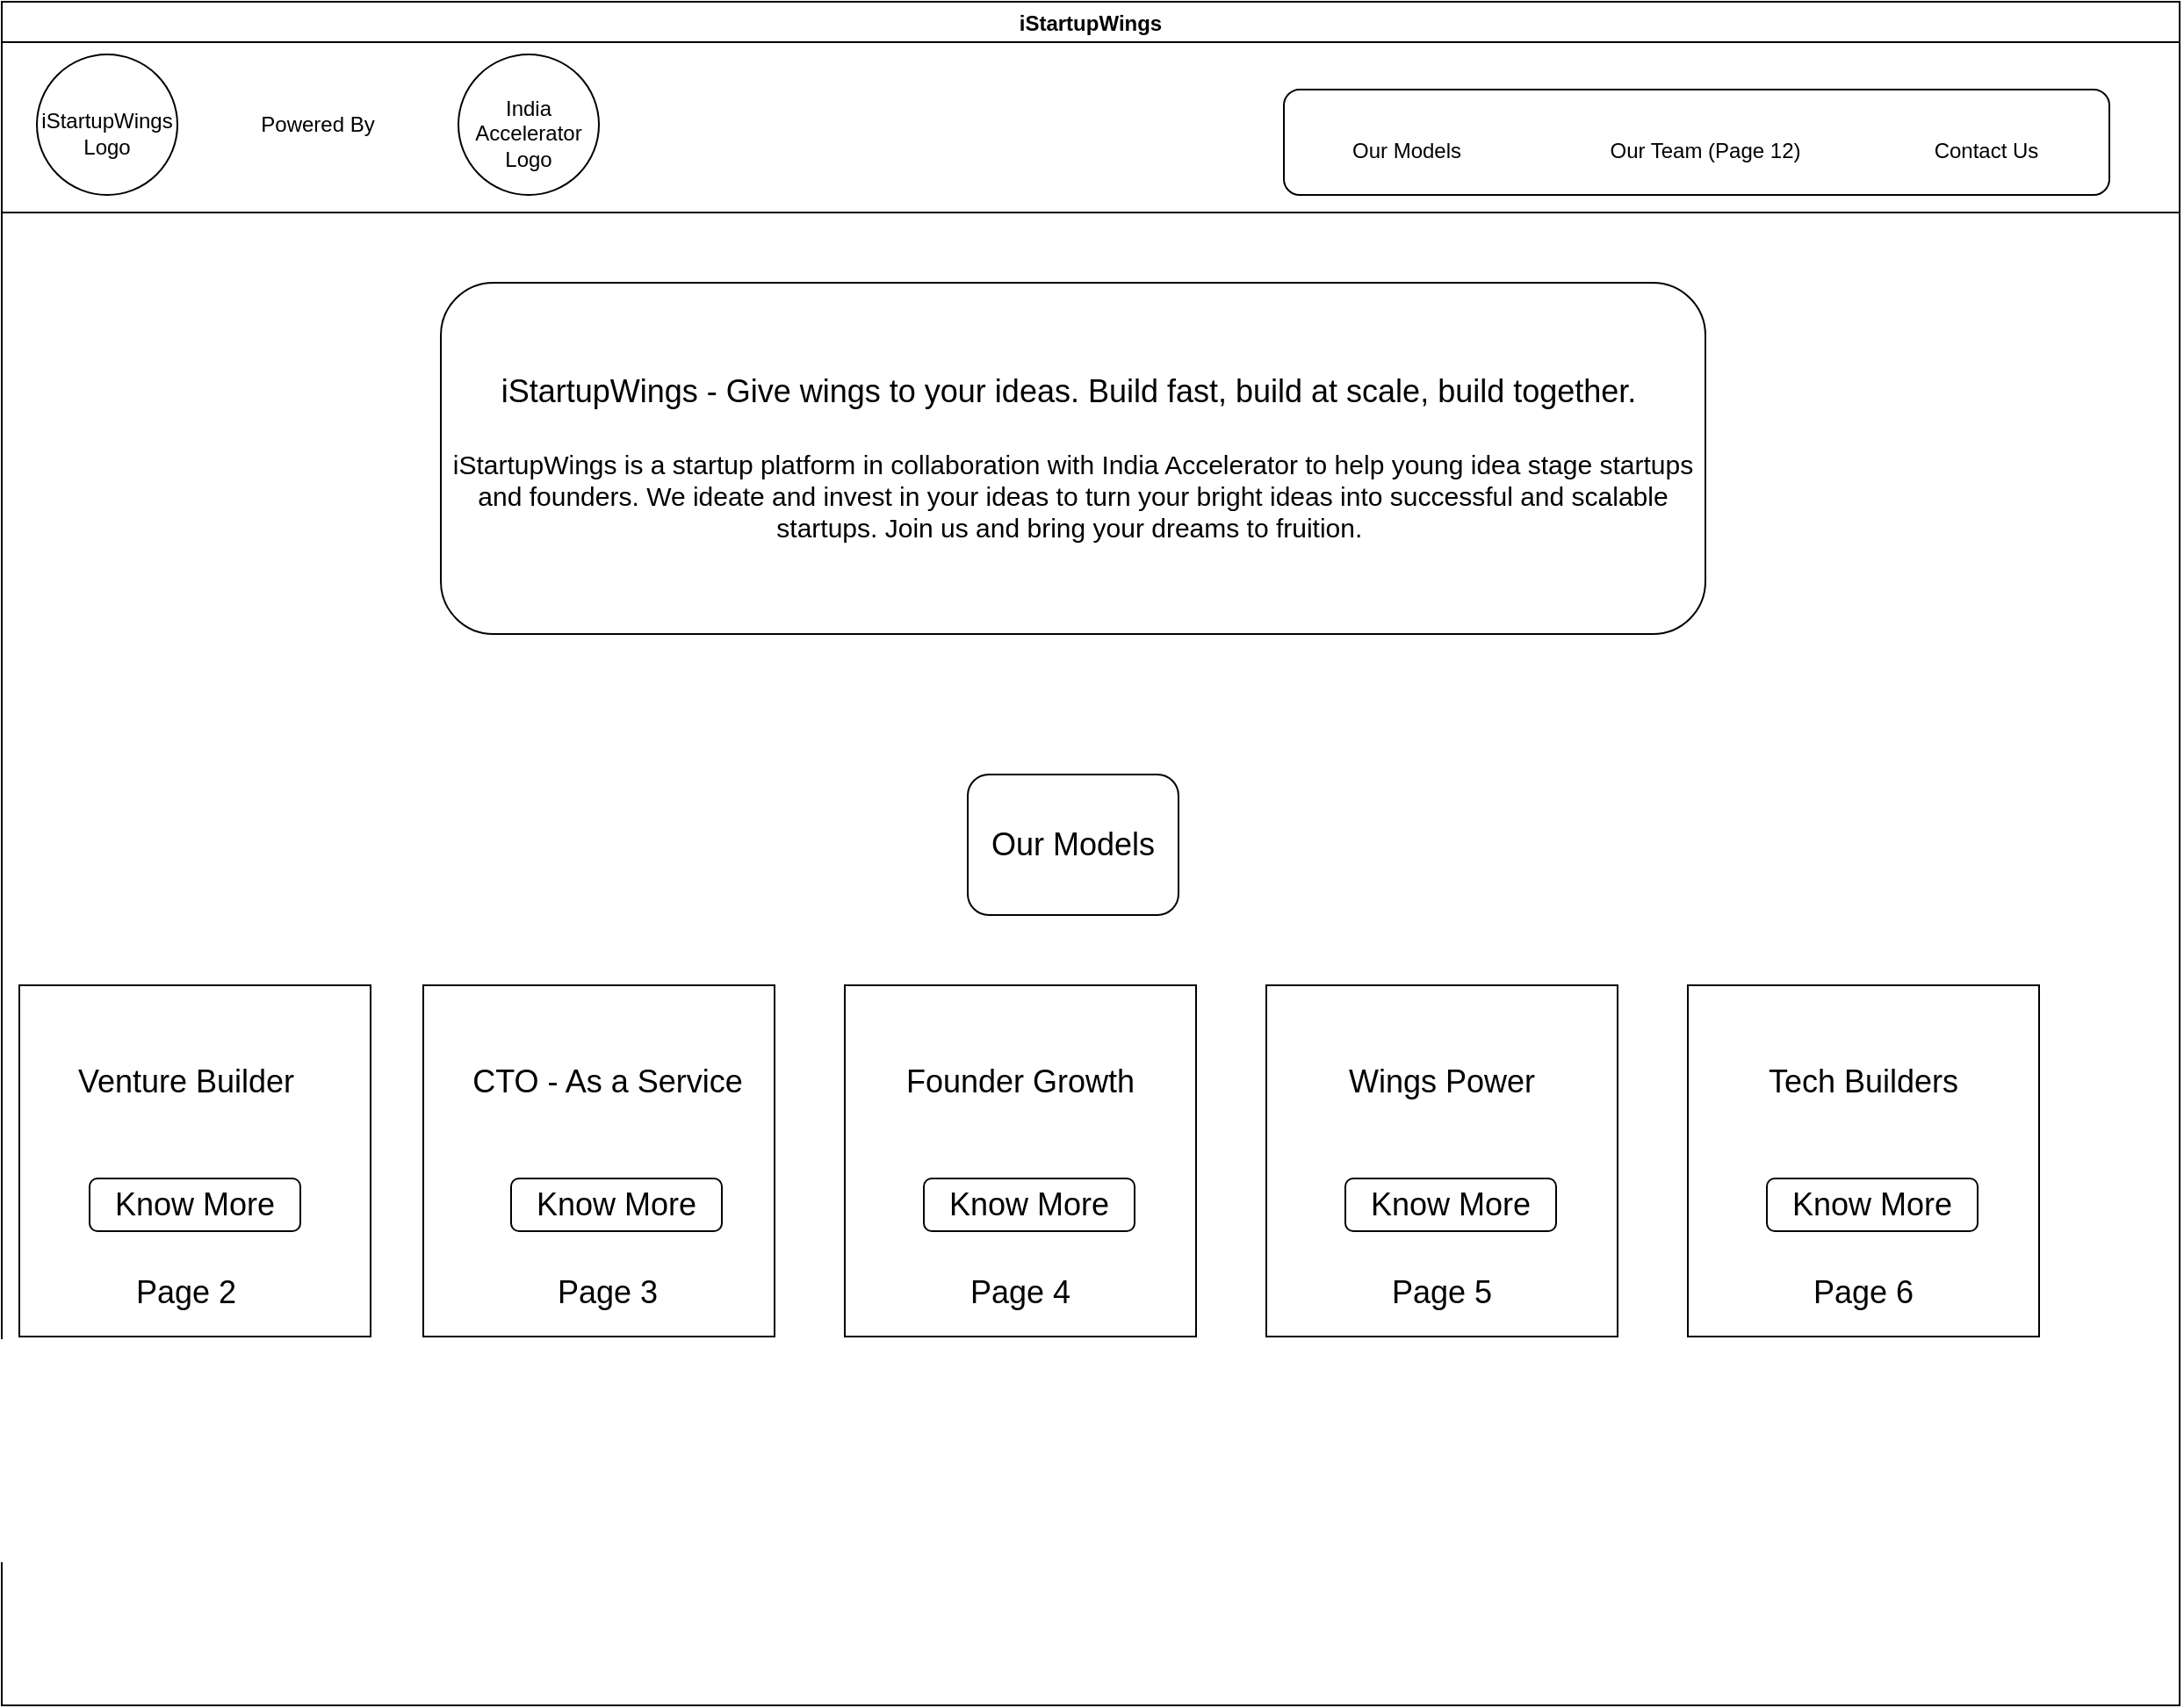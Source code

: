 <mxfile version="16.2.7" type="github" pages="12">
  <diagram id="rbAwEeXNuUjx4V6ViA0t" name="Home Page">
    <mxGraphModel dx="946" dy="646" grid="1" gridSize="10" guides="1" tooltips="1" connect="1" arrows="1" fold="1" page="1" pageScale="1" pageWidth="3300" pageHeight="4681" background="#FFFFFF" math="0" shadow="0">
      <root>
        <mxCell id="0" />
        <mxCell id="1" parent="0" />
        <mxCell id="JtJ2rN92n4heIr2tVQup-1" value="iStartupWings" style="swimlane;" vertex="1" parent="1">
          <mxGeometry x="400" y="160" width="1240" height="970" as="geometry" />
        </mxCell>
        <mxCell id="JtJ2rN92n4heIr2tVQup-4" value="" style="ellipse;whiteSpace=wrap;html=1;aspect=fixed;" vertex="1" parent="JtJ2rN92n4heIr2tVQup-1">
          <mxGeometry x="20" y="30" width="80" height="80" as="geometry" />
        </mxCell>
        <mxCell id="JtJ2rN92n4heIr2tVQup-5" value="iStartupWings Logo" style="text;html=1;strokeColor=none;fillColor=none;align=center;verticalAlign=middle;whiteSpace=wrap;rounded=0;" vertex="1" parent="JtJ2rN92n4heIr2tVQup-1">
          <mxGeometry x="30" y="60" width="60" height="30" as="geometry" />
        </mxCell>
        <mxCell id="JtJ2rN92n4heIr2tVQup-6" value="Powered By" style="text;html=1;strokeColor=none;fillColor=none;align=center;verticalAlign=middle;whiteSpace=wrap;rounded=0;" vertex="1" parent="JtJ2rN92n4heIr2tVQup-1">
          <mxGeometry x="130" y="55" width="100" height="30" as="geometry" />
        </mxCell>
        <mxCell id="JtJ2rN92n4heIr2tVQup-7" value="" style="ellipse;whiteSpace=wrap;html=1;aspect=fixed;" vertex="1" parent="JtJ2rN92n4heIr2tVQup-1">
          <mxGeometry x="260" y="30" width="80" height="80" as="geometry" />
        </mxCell>
        <mxCell id="JtJ2rN92n4heIr2tVQup-8" value="India Accelerator Logo" style="text;html=1;strokeColor=none;fillColor=none;align=center;verticalAlign=middle;whiteSpace=wrap;rounded=0;" vertex="1" parent="JtJ2rN92n4heIr2tVQup-1">
          <mxGeometry x="270" y="60" width="60" height="30" as="geometry" />
        </mxCell>
        <mxCell id="JtJ2rN92n4heIr2tVQup-9" value="" style="rounded=1;whiteSpace=wrap;html=1;" vertex="1" parent="JtJ2rN92n4heIr2tVQup-1">
          <mxGeometry x="730" y="50" width="470" height="60" as="geometry" />
        </mxCell>
        <mxCell id="JtJ2rN92n4heIr2tVQup-10" value="Our Models" style="text;html=1;strokeColor=none;fillColor=none;align=center;verticalAlign=middle;whiteSpace=wrap;rounded=0;" vertex="1" parent="JtJ2rN92n4heIr2tVQup-1">
          <mxGeometry x="750" y="70" width="100" height="30" as="geometry" />
        </mxCell>
        <mxCell id="JtJ2rN92n4heIr2tVQup-11" value="Our Team (Page 12)" style="text;html=1;strokeColor=none;fillColor=none;align=center;verticalAlign=middle;whiteSpace=wrap;rounded=0;" vertex="1" parent="JtJ2rN92n4heIr2tVQup-1">
          <mxGeometry x="910" y="70" width="120" height="30" as="geometry" />
        </mxCell>
        <mxCell id="JtJ2rN92n4heIr2tVQup-12" value="Contact Us" style="text;html=1;strokeColor=none;fillColor=none;align=center;verticalAlign=middle;whiteSpace=wrap;rounded=0;" vertex="1" parent="JtJ2rN92n4heIr2tVQup-1">
          <mxGeometry x="1080" y="70" width="100" height="30" as="geometry" />
        </mxCell>
        <mxCell id="JtJ2rN92n4heIr2tVQup-13" value="&lt;div style=&quot;font-size: 18px&quot;&gt;&lt;font style=&quot;font-size: 18px&quot;&gt;iStartupWings - Give wings to your ideas. Build fast, build at scale, build together.&amp;nbsp;&lt;/font&gt;&lt;/div&gt;&lt;div style=&quot;font-size: 18px&quot;&gt;&lt;font style=&quot;font-size: 18px&quot;&gt;&lt;br&gt;&lt;/font&gt;&lt;/div&gt;&lt;div style=&quot;font-size: 15px&quot;&gt;&lt;font style=&quot;font-size: 15px&quot;&gt;iStartupWings is a startup platform in collaboration with India Accelerator to help young idea stage startups and founders. We ideate and invest in your ideas to turn your bright ideas into successful and scalable startups. Join us and bring your dreams to fruition.&amp;nbsp;&lt;/font&gt;&lt;/div&gt;" style="rounded=1;whiteSpace=wrap;html=1;" vertex="1" parent="JtJ2rN92n4heIr2tVQup-1">
          <mxGeometry x="250" y="160" width="720" height="200" as="geometry" />
        </mxCell>
        <mxCell id="JtJ2rN92n4heIr2tVQup-14" value="Our Models" style="rounded=1;whiteSpace=wrap;html=1;fontSize=18;" vertex="1" parent="JtJ2rN92n4heIr2tVQup-1">
          <mxGeometry x="550" y="440" width="120" height="80" as="geometry" />
        </mxCell>
        <mxCell id="JtJ2rN92n4heIr2tVQup-15" value="" style="whiteSpace=wrap;html=1;aspect=fixed;fontSize=18;" vertex="1" parent="JtJ2rN92n4heIr2tVQup-1">
          <mxGeometry x="10" y="560" width="200" height="200" as="geometry" />
        </mxCell>
        <mxCell id="JtJ2rN92n4heIr2tVQup-16" value="" style="whiteSpace=wrap;html=1;aspect=fixed;fontSize=18;" vertex="1" parent="JtJ2rN92n4heIr2tVQup-1">
          <mxGeometry x="240" y="560" width="200" height="200" as="geometry" />
        </mxCell>
        <mxCell id="JtJ2rN92n4heIr2tVQup-17" value="" style="whiteSpace=wrap;html=1;aspect=fixed;fontSize=18;" vertex="1" parent="JtJ2rN92n4heIr2tVQup-1">
          <mxGeometry x="480" y="560" width="200" height="200" as="geometry" />
        </mxCell>
        <mxCell id="JtJ2rN92n4heIr2tVQup-18" value="" style="whiteSpace=wrap;html=1;aspect=fixed;fontSize=18;" vertex="1" parent="JtJ2rN92n4heIr2tVQup-1">
          <mxGeometry x="720" y="560" width="200" height="200" as="geometry" />
        </mxCell>
        <mxCell id="JtJ2rN92n4heIr2tVQup-19" value="" style="whiteSpace=wrap;html=1;aspect=fixed;fontSize=18;" vertex="1" parent="JtJ2rN92n4heIr2tVQup-1">
          <mxGeometry x="960" y="560" width="200" height="200" as="geometry" />
        </mxCell>
        <mxCell id="JtJ2rN92n4heIr2tVQup-20" value="Venture Builder" style="text;html=1;strokeColor=none;fillColor=none;align=center;verticalAlign=middle;whiteSpace=wrap;rounded=0;fontSize=18;" vertex="1" parent="JtJ2rN92n4heIr2tVQup-1">
          <mxGeometry x="20" y="600" width="170" height="30" as="geometry" />
        </mxCell>
        <mxCell id="JtJ2rN92n4heIr2tVQup-21" value="Know More" style="rounded=1;whiteSpace=wrap;html=1;fontSize=18;" vertex="1" parent="JtJ2rN92n4heIr2tVQup-1">
          <mxGeometry x="50" y="670" width="120" height="30" as="geometry" />
        </mxCell>
        <mxCell id="JtJ2rN92n4heIr2tVQup-22" value="Page 2" style="text;html=1;strokeColor=none;fillColor=none;align=center;verticalAlign=middle;whiteSpace=wrap;rounded=0;fontSize=18;" vertex="1" parent="JtJ2rN92n4heIr2tVQup-1">
          <mxGeometry x="70" y="720" width="70" height="30" as="geometry" />
        </mxCell>
        <mxCell id="JtJ2rN92n4heIr2tVQup-23" value="CTO - As a Service" style="text;html=1;strokeColor=none;fillColor=none;align=center;verticalAlign=middle;whiteSpace=wrap;rounded=0;fontSize=18;" vertex="1" parent="JtJ2rN92n4heIr2tVQup-1">
          <mxGeometry x="260" y="600" width="170" height="30" as="geometry" />
        </mxCell>
        <mxCell id="JtJ2rN92n4heIr2tVQup-24" value="Know More" style="rounded=1;whiteSpace=wrap;html=1;fontSize=18;" vertex="1" parent="JtJ2rN92n4heIr2tVQup-1">
          <mxGeometry x="290" y="670" width="120" height="30" as="geometry" />
        </mxCell>
        <mxCell id="JtJ2rN92n4heIr2tVQup-25" value="Page 3" style="text;html=1;strokeColor=none;fillColor=none;align=center;verticalAlign=middle;whiteSpace=wrap;rounded=0;fontSize=18;" vertex="1" parent="JtJ2rN92n4heIr2tVQup-1">
          <mxGeometry x="310" y="720" width="70" height="30" as="geometry" />
        </mxCell>
        <mxCell id="JtJ2rN92n4heIr2tVQup-26" value="Founder Growth" style="text;html=1;strokeColor=none;fillColor=none;align=center;verticalAlign=middle;whiteSpace=wrap;rounded=0;fontSize=18;" vertex="1" parent="JtJ2rN92n4heIr2tVQup-1">
          <mxGeometry x="495" y="600" width="170" height="30" as="geometry" />
        </mxCell>
        <mxCell id="JtJ2rN92n4heIr2tVQup-27" value="Know More" style="rounded=1;whiteSpace=wrap;html=1;fontSize=18;" vertex="1" parent="JtJ2rN92n4heIr2tVQup-1">
          <mxGeometry x="525" y="670" width="120" height="30" as="geometry" />
        </mxCell>
        <mxCell id="JtJ2rN92n4heIr2tVQup-28" value="Page 4" style="text;html=1;strokeColor=none;fillColor=none;align=center;verticalAlign=middle;whiteSpace=wrap;rounded=0;fontSize=18;" vertex="1" parent="JtJ2rN92n4heIr2tVQup-1">
          <mxGeometry x="545" y="720" width="70" height="30" as="geometry" />
        </mxCell>
        <mxCell id="JtJ2rN92n4heIr2tVQup-29" value="Wings Power" style="text;html=1;strokeColor=none;fillColor=none;align=center;verticalAlign=middle;whiteSpace=wrap;rounded=0;fontSize=18;" vertex="1" parent="JtJ2rN92n4heIr2tVQup-1">
          <mxGeometry x="735" y="600" width="170" height="30" as="geometry" />
        </mxCell>
        <mxCell id="JtJ2rN92n4heIr2tVQup-30" value="Know More" style="rounded=1;whiteSpace=wrap;html=1;fontSize=18;" vertex="1" parent="JtJ2rN92n4heIr2tVQup-1">
          <mxGeometry x="765" y="670" width="120" height="30" as="geometry" />
        </mxCell>
        <mxCell id="JtJ2rN92n4heIr2tVQup-31" value="Page 5" style="text;html=1;strokeColor=none;fillColor=none;align=center;verticalAlign=middle;whiteSpace=wrap;rounded=0;fontSize=18;" vertex="1" parent="JtJ2rN92n4heIr2tVQup-1">
          <mxGeometry x="785" y="720" width="70" height="30" as="geometry" />
        </mxCell>
        <mxCell id="JtJ2rN92n4heIr2tVQup-32" value="Tech Builders" style="text;html=1;strokeColor=none;fillColor=none;align=center;verticalAlign=middle;whiteSpace=wrap;rounded=0;fontSize=18;" vertex="1" parent="JtJ2rN92n4heIr2tVQup-1">
          <mxGeometry x="975" y="600" width="170" height="30" as="geometry" />
        </mxCell>
        <mxCell id="JtJ2rN92n4heIr2tVQup-33" value="Know More" style="rounded=1;whiteSpace=wrap;html=1;fontSize=18;" vertex="1" parent="JtJ2rN92n4heIr2tVQup-1">
          <mxGeometry x="1005" y="670" width="120" height="30" as="geometry" />
        </mxCell>
        <mxCell id="JtJ2rN92n4heIr2tVQup-34" value="Page 6" style="text;html=1;strokeColor=none;fillColor=none;align=center;verticalAlign=middle;whiteSpace=wrap;rounded=0;fontSize=18;" vertex="1" parent="JtJ2rN92n4heIr2tVQup-1">
          <mxGeometry x="1025" y="720" width="70" height="30" as="geometry" />
        </mxCell>
        <mxCell id="JtJ2rN92n4heIr2tVQup-3" value="" style="endArrow=none;html=1;rounded=0;" edge="1" parent="1">
          <mxGeometry width="50" height="50" relative="1" as="geometry">
            <mxPoint x="400" y="280" as="sourcePoint" />
            <mxPoint x="1640" y="280" as="targetPoint" />
          </mxGeometry>
        </mxCell>
      </root>
    </mxGraphModel>
  </diagram>
  <diagram id="kBw9785612ClEkIWHWKO" name="Venture Builder">
    <mxGraphModel dx="946" dy="646" grid="1" gridSize="10" guides="1" tooltips="1" connect="1" arrows="1" fold="1" page="1" pageScale="1" pageWidth="3300" pageHeight="4681" math="0" shadow="0">
      <root>
        <mxCell id="-XawZFPsfkbd31cXzt6R-0" />
        <mxCell id="-XawZFPsfkbd31cXzt6R-1" parent="-XawZFPsfkbd31cXzt6R-0" />
        <mxCell id="TUGtd-KSBLQ66YEcIt8C-0" value="iStartupWings" style="swimlane;" vertex="1" parent="-XawZFPsfkbd31cXzt6R-1">
          <mxGeometry x="400" y="160" width="1240" height="970" as="geometry" />
        </mxCell>
        <mxCell id="TUGtd-KSBLQ66YEcIt8C-1" value="" style="ellipse;whiteSpace=wrap;html=1;aspect=fixed;" vertex="1" parent="TUGtd-KSBLQ66YEcIt8C-0">
          <mxGeometry x="20" y="30" width="80" height="80" as="geometry" />
        </mxCell>
        <mxCell id="TUGtd-KSBLQ66YEcIt8C-2" value="iStartupWings Logo" style="text;html=1;strokeColor=none;fillColor=none;align=center;verticalAlign=middle;whiteSpace=wrap;rounded=0;" vertex="1" parent="TUGtd-KSBLQ66YEcIt8C-0">
          <mxGeometry x="30" y="60" width="60" height="30" as="geometry" />
        </mxCell>
        <mxCell id="TUGtd-KSBLQ66YEcIt8C-3" value="Powered By" style="text;html=1;strokeColor=none;fillColor=none;align=center;verticalAlign=middle;whiteSpace=wrap;rounded=0;" vertex="1" parent="TUGtd-KSBLQ66YEcIt8C-0">
          <mxGeometry x="130" y="55" width="100" height="30" as="geometry" />
        </mxCell>
        <mxCell id="TUGtd-KSBLQ66YEcIt8C-4" value="" style="ellipse;whiteSpace=wrap;html=1;aspect=fixed;" vertex="1" parent="TUGtd-KSBLQ66YEcIt8C-0">
          <mxGeometry x="260" y="30" width="80" height="80" as="geometry" />
        </mxCell>
        <mxCell id="TUGtd-KSBLQ66YEcIt8C-5" value="India Accelerator Logo" style="text;html=1;strokeColor=none;fillColor=none;align=center;verticalAlign=middle;whiteSpace=wrap;rounded=0;" vertex="1" parent="TUGtd-KSBLQ66YEcIt8C-0">
          <mxGeometry x="270" y="60" width="60" height="30" as="geometry" />
        </mxCell>
        <mxCell id="TUGtd-KSBLQ66YEcIt8C-6" value="" style="rounded=1;whiteSpace=wrap;html=1;" vertex="1" parent="TUGtd-KSBLQ66YEcIt8C-0">
          <mxGeometry x="730" y="50" width="470" height="60" as="geometry" />
        </mxCell>
        <mxCell id="TUGtd-KSBLQ66YEcIt8C-7" value="Home" style="text;html=1;strokeColor=none;fillColor=none;align=center;verticalAlign=middle;whiteSpace=wrap;rounded=0;" vertex="1" parent="TUGtd-KSBLQ66YEcIt8C-0">
          <mxGeometry x="750" y="70" width="100" height="30" as="geometry" />
        </mxCell>
        <mxCell id="TUGtd-KSBLQ66YEcIt8C-8" value="Our Team" style="text;html=1;strokeColor=none;fillColor=none;align=center;verticalAlign=middle;whiteSpace=wrap;rounded=0;" vertex="1" parent="TUGtd-KSBLQ66YEcIt8C-0">
          <mxGeometry x="910" y="70" width="100" height="30" as="geometry" />
        </mxCell>
        <mxCell id="TUGtd-KSBLQ66YEcIt8C-9" value="Contact Us" style="text;html=1;strokeColor=none;fillColor=none;align=center;verticalAlign=middle;whiteSpace=wrap;rounded=0;" vertex="1" parent="TUGtd-KSBLQ66YEcIt8C-0">
          <mxGeometry x="1080" y="70" width="100" height="30" as="geometry" />
        </mxCell>
        <mxCell id="TUGtd-KSBLQ66YEcIt8C-10" value="&lt;div&gt;&lt;div&gt;&lt;span style=&quot;font-size: 18px&quot;&gt;Venture Builder Model&amp;nbsp;&lt;/span&gt;&lt;/div&gt;&lt;div&gt;&lt;span style=&quot;font-size: 18px&quot;&gt;&lt;br&gt;&lt;/span&gt;&lt;/div&gt;&lt;div&gt;&lt;span style=&quot;font-size: 18px&quot;&gt;Let us be part of your startup journey in every way from Day 1. We will invest our energy and our resources to co-found your venture with you. You bring in your resources and we bring in ours and we go in equal partners to build something beautiful and valuable.&amp;nbsp;&lt;/span&gt;&lt;/div&gt;&lt;div&gt;&lt;span style=&quot;font-size: 18px&quot;&gt;&lt;br&gt;&lt;/span&gt;&lt;/div&gt;&lt;div&gt;&lt;span style=&quot;font-size: 18px&quot;&gt;Best For - Idea Stage Startups&lt;/span&gt;&lt;/div&gt;&lt;/div&gt;" style="rounded=1;whiteSpace=wrap;html=1;" vertex="1" parent="TUGtd-KSBLQ66YEcIt8C-0">
          <mxGeometry x="250" y="160" width="720" height="200" as="geometry" />
        </mxCell>
        <mxCell id="TUGtd-KSBLQ66YEcIt8C-18" value="Submit Interest" style="rounded=1;whiteSpace=wrap;html=1;fontSize=18;" vertex="1" parent="TUGtd-KSBLQ66YEcIt8C-0">
          <mxGeometry x="540" y="440" width="140" height="30" as="geometry" />
        </mxCell>
        <mxCell id="TUGtd-KSBLQ66YEcIt8C-19" value="Page 7" style="text;html=1;strokeColor=none;fillColor=none;align=center;verticalAlign=middle;whiteSpace=wrap;rounded=0;fontSize=18;" vertex="1" parent="TUGtd-KSBLQ66YEcIt8C-0">
          <mxGeometry x="585" y="490" width="70" height="30" as="geometry" />
        </mxCell>
        <mxCell id="TUGtd-KSBLQ66YEcIt8C-32" value="" style="endArrow=none;html=1;rounded=0;" edge="1" parent="-XawZFPsfkbd31cXzt6R-1">
          <mxGeometry width="50" height="50" relative="1" as="geometry">
            <mxPoint x="400" y="280" as="sourcePoint" />
            <mxPoint x="1640" y="280" as="targetPoint" />
          </mxGeometry>
        </mxCell>
      </root>
    </mxGraphModel>
  </diagram>
  <diagram id="pOjctjGr3d-DTDdJaB1w" name="CTO As A Service">
    <mxGraphModel dx="946" dy="646" grid="1" gridSize="10" guides="1" tooltips="1" connect="1" arrows="1" fold="1" page="1" pageScale="1" pageWidth="3300" pageHeight="4681" math="0" shadow="0">
      <root>
        <mxCell id="6SK58al76nWCaRZFAXIG-0" />
        <mxCell id="6SK58al76nWCaRZFAXIG-1" parent="6SK58al76nWCaRZFAXIG-0" />
        <mxCell id="JKZrnRIAe60_HpN_opUd-0" value="iStartupWings" style="swimlane;" vertex="1" parent="6SK58al76nWCaRZFAXIG-1">
          <mxGeometry x="400" y="160" width="1240" height="970" as="geometry" />
        </mxCell>
        <mxCell id="JKZrnRIAe60_HpN_opUd-1" value="" style="ellipse;whiteSpace=wrap;html=1;aspect=fixed;" vertex="1" parent="JKZrnRIAe60_HpN_opUd-0">
          <mxGeometry x="20" y="30" width="80" height="80" as="geometry" />
        </mxCell>
        <mxCell id="JKZrnRIAe60_HpN_opUd-2" value="iStartupWings Logo" style="text;html=1;strokeColor=none;fillColor=none;align=center;verticalAlign=middle;whiteSpace=wrap;rounded=0;" vertex="1" parent="JKZrnRIAe60_HpN_opUd-0">
          <mxGeometry x="30" y="60" width="60" height="30" as="geometry" />
        </mxCell>
        <mxCell id="JKZrnRIAe60_HpN_opUd-3" value="Powered By" style="text;html=1;strokeColor=none;fillColor=none;align=center;verticalAlign=middle;whiteSpace=wrap;rounded=0;" vertex="1" parent="JKZrnRIAe60_HpN_opUd-0">
          <mxGeometry x="130" y="55" width="100" height="30" as="geometry" />
        </mxCell>
        <mxCell id="JKZrnRIAe60_HpN_opUd-4" value="" style="ellipse;whiteSpace=wrap;html=1;aspect=fixed;" vertex="1" parent="JKZrnRIAe60_HpN_opUd-0">
          <mxGeometry x="260" y="30" width="80" height="80" as="geometry" />
        </mxCell>
        <mxCell id="JKZrnRIAe60_HpN_opUd-5" value="India Accelerator Logo" style="text;html=1;strokeColor=none;fillColor=none;align=center;verticalAlign=middle;whiteSpace=wrap;rounded=0;" vertex="1" parent="JKZrnRIAe60_HpN_opUd-0">
          <mxGeometry x="270" y="60" width="60" height="30" as="geometry" />
        </mxCell>
        <mxCell id="JKZrnRIAe60_HpN_opUd-6" value="" style="rounded=1;whiteSpace=wrap;html=1;" vertex="1" parent="JKZrnRIAe60_HpN_opUd-0">
          <mxGeometry x="730" y="50" width="470" height="60" as="geometry" />
        </mxCell>
        <mxCell id="JKZrnRIAe60_HpN_opUd-7" value="Home" style="text;html=1;strokeColor=none;fillColor=none;align=center;verticalAlign=middle;whiteSpace=wrap;rounded=0;" vertex="1" parent="JKZrnRIAe60_HpN_opUd-0">
          <mxGeometry x="750" y="70" width="100" height="30" as="geometry" />
        </mxCell>
        <mxCell id="JKZrnRIAe60_HpN_opUd-8" value="Our Team" style="text;html=1;strokeColor=none;fillColor=none;align=center;verticalAlign=middle;whiteSpace=wrap;rounded=0;" vertex="1" parent="JKZrnRIAe60_HpN_opUd-0">
          <mxGeometry x="910" y="70" width="100" height="30" as="geometry" />
        </mxCell>
        <mxCell id="JKZrnRIAe60_HpN_opUd-9" value="Contact Us" style="text;html=1;strokeColor=none;fillColor=none;align=center;verticalAlign=middle;whiteSpace=wrap;rounded=0;" vertex="1" parent="JKZrnRIAe60_HpN_opUd-0">
          <mxGeometry x="1080" y="70" width="100" height="30" as="geometry" />
        </mxCell>
        <mxCell id="JKZrnRIAe60_HpN_opUd-10" value="&lt;div&gt;&lt;span style=&quot;font-size: 18px&quot;&gt;&amp;nbsp;CTO As A Service Model&lt;/span&gt;&lt;/div&gt;&lt;div&gt;&lt;span style=&quot;font-size: 18px&quot;&gt;&lt;br&gt;&lt;/span&gt;&lt;/div&gt;&lt;div&gt;&lt;span style=&quot;font-size: 18px&quot;&gt;You have an idea. You are the CEO. You have done some work or could be at an idea stage.But Tech is a black hole? Struggling to decide the tech stack? Or Maybe you are still unclear on the product? Let us come in and be your CTO and take those worries away.&amp;nbsp;&lt;/span&gt;&lt;/div&gt;&lt;div&gt;&lt;span style=&quot;font-size: 18px&quot;&gt;&lt;br&gt;&lt;/span&gt;&lt;/div&gt;&lt;div&gt;&lt;span style=&quot;font-size: 18px&quot;&gt;Best For - Idea Stage Startups or even a little later&lt;/span&gt;&lt;/div&gt;" style="rounded=1;whiteSpace=wrap;html=1;" vertex="1" parent="JKZrnRIAe60_HpN_opUd-0">
          <mxGeometry x="250" y="160" width="720" height="200" as="geometry" />
        </mxCell>
        <mxCell id="JKZrnRIAe60_HpN_opUd-11" value="Submit Interest" style="rounded=1;whiteSpace=wrap;html=1;fontSize=18;" vertex="1" parent="JKZrnRIAe60_HpN_opUd-0">
          <mxGeometry x="540" y="440" width="140" height="30" as="geometry" />
        </mxCell>
        <mxCell id="JKZrnRIAe60_HpN_opUd-12" value="Page 8" style="text;html=1;strokeColor=none;fillColor=none;align=center;verticalAlign=middle;whiteSpace=wrap;rounded=0;fontSize=18;" vertex="1" parent="JKZrnRIAe60_HpN_opUd-0">
          <mxGeometry x="585" y="490" width="70" height="30" as="geometry" />
        </mxCell>
        <mxCell id="JKZrnRIAe60_HpN_opUd-13" value="" style="endArrow=none;html=1;rounded=0;" edge="1" parent="6SK58al76nWCaRZFAXIG-1">
          <mxGeometry width="50" height="50" relative="1" as="geometry">
            <mxPoint x="400" y="280" as="sourcePoint" />
            <mxPoint x="1640" y="280" as="targetPoint" />
          </mxGeometry>
        </mxCell>
      </root>
    </mxGraphModel>
  </diagram>
  <diagram id="lMDC_MjRiKJZWeScFvBz" name="Founder Growth">
    <mxGraphModel dx="946" dy="646" grid="1" gridSize="10" guides="1" tooltips="1" connect="1" arrows="1" fold="1" page="1" pageScale="1" pageWidth="3300" pageHeight="4681" math="0" shadow="0">
      <root>
        <mxCell id="NmCbIwwX7zv49qnfLt6s-0" />
        <mxCell id="NmCbIwwX7zv49qnfLt6s-1" parent="NmCbIwwX7zv49qnfLt6s-0" />
        <mxCell id="bi2NAntGXiNcKNLHcgWN-0" value="iStartupWings" style="swimlane;" vertex="1" parent="NmCbIwwX7zv49qnfLt6s-1">
          <mxGeometry x="400" y="160" width="1240" height="970" as="geometry" />
        </mxCell>
        <mxCell id="bi2NAntGXiNcKNLHcgWN-1" value="" style="ellipse;whiteSpace=wrap;html=1;aspect=fixed;" vertex="1" parent="bi2NAntGXiNcKNLHcgWN-0">
          <mxGeometry x="20" y="30" width="80" height="80" as="geometry" />
        </mxCell>
        <mxCell id="bi2NAntGXiNcKNLHcgWN-2" value="iStartupWings Logo" style="text;html=1;strokeColor=none;fillColor=none;align=center;verticalAlign=middle;whiteSpace=wrap;rounded=0;" vertex="1" parent="bi2NAntGXiNcKNLHcgWN-0">
          <mxGeometry x="30" y="60" width="60" height="30" as="geometry" />
        </mxCell>
        <mxCell id="bi2NAntGXiNcKNLHcgWN-3" value="Powered By" style="text;html=1;strokeColor=none;fillColor=none;align=center;verticalAlign=middle;whiteSpace=wrap;rounded=0;" vertex="1" parent="bi2NAntGXiNcKNLHcgWN-0">
          <mxGeometry x="130" y="55" width="100" height="30" as="geometry" />
        </mxCell>
        <mxCell id="bi2NAntGXiNcKNLHcgWN-4" value="" style="ellipse;whiteSpace=wrap;html=1;aspect=fixed;" vertex="1" parent="bi2NAntGXiNcKNLHcgWN-0">
          <mxGeometry x="260" y="30" width="80" height="80" as="geometry" />
        </mxCell>
        <mxCell id="bi2NAntGXiNcKNLHcgWN-5" value="India Accelerator Logo" style="text;html=1;strokeColor=none;fillColor=none;align=center;verticalAlign=middle;whiteSpace=wrap;rounded=0;" vertex="1" parent="bi2NAntGXiNcKNLHcgWN-0">
          <mxGeometry x="270" y="60" width="60" height="30" as="geometry" />
        </mxCell>
        <mxCell id="bi2NAntGXiNcKNLHcgWN-6" value="" style="rounded=1;whiteSpace=wrap;html=1;" vertex="1" parent="bi2NAntGXiNcKNLHcgWN-0">
          <mxGeometry x="730" y="50" width="470" height="60" as="geometry" />
        </mxCell>
        <mxCell id="bi2NAntGXiNcKNLHcgWN-7" value="Home" style="text;html=1;strokeColor=none;fillColor=none;align=center;verticalAlign=middle;whiteSpace=wrap;rounded=0;" vertex="1" parent="bi2NAntGXiNcKNLHcgWN-0">
          <mxGeometry x="750" y="70" width="100" height="30" as="geometry" />
        </mxCell>
        <mxCell id="bi2NAntGXiNcKNLHcgWN-8" value="Our Team" style="text;html=1;strokeColor=none;fillColor=none;align=center;verticalAlign=middle;whiteSpace=wrap;rounded=0;" vertex="1" parent="bi2NAntGXiNcKNLHcgWN-0">
          <mxGeometry x="910" y="70" width="100" height="30" as="geometry" />
        </mxCell>
        <mxCell id="bi2NAntGXiNcKNLHcgWN-9" value="Contact Us" style="text;html=1;strokeColor=none;fillColor=none;align=center;verticalAlign=middle;whiteSpace=wrap;rounded=0;" vertex="1" parent="bi2NAntGXiNcKNLHcgWN-0">
          <mxGeometry x="1080" y="70" width="100" height="30" as="geometry" />
        </mxCell>
        <mxCell id="bi2NAntGXiNcKNLHcgWN-10" value="&lt;div&gt;&lt;span style=&quot;font-size: 18px&quot;&gt;Founder Growth Model&lt;/span&gt;&lt;/div&gt;&lt;div&gt;&lt;span style=&quot;font-size: 18px&quot;&gt;&lt;br&gt;&lt;/span&gt;&lt;/div&gt;&lt;div&gt;&lt;span style=&quot;font-size: 18px&quot;&gt;We have our own idea bank as well. And we are looking for committed founders to join us in executing these ideas. Great opportunity to join an existing idea and build the venture from scratch @equity.&lt;/span&gt;&lt;/div&gt;&lt;div&gt;&lt;span style=&quot;font-size: 18px&quot;&gt;&lt;br&gt;&lt;/span&gt;&lt;/div&gt;&lt;div&gt;&lt;span style=&quot;font-size: 18px&quot;&gt;Best For - Young or experienced founders who want to join us in executing stellar ideas.&lt;/span&gt;&lt;/div&gt;" style="rounded=1;whiteSpace=wrap;html=1;" vertex="1" parent="bi2NAntGXiNcKNLHcgWN-0">
          <mxGeometry x="250" y="160" width="720" height="200" as="geometry" />
        </mxCell>
        <mxCell id="bi2NAntGXiNcKNLHcgWN-11" value="Submit Interest" style="rounded=1;whiteSpace=wrap;html=1;fontSize=18;" vertex="1" parent="bi2NAntGXiNcKNLHcgWN-0">
          <mxGeometry x="540" y="440" width="140" height="30" as="geometry" />
        </mxCell>
        <mxCell id="bi2NAntGXiNcKNLHcgWN-12" value="Page 9" style="text;html=1;strokeColor=none;fillColor=none;align=center;verticalAlign=middle;whiteSpace=wrap;rounded=0;fontSize=18;" vertex="1" parent="bi2NAntGXiNcKNLHcgWN-0">
          <mxGeometry x="585" y="490" width="70" height="30" as="geometry" />
        </mxCell>
        <mxCell id="bi2NAntGXiNcKNLHcgWN-13" value="" style="endArrow=none;html=1;rounded=0;" edge="1" parent="NmCbIwwX7zv49qnfLt6s-1">
          <mxGeometry width="50" height="50" relative="1" as="geometry">
            <mxPoint x="400" y="280" as="sourcePoint" />
            <mxPoint x="1640" y="280" as="targetPoint" />
          </mxGeometry>
        </mxCell>
      </root>
    </mxGraphModel>
  </diagram>
  <diagram id="z8GoXHc17XIyJkdJkP8u" name="Wings Power">
    <mxGraphModel dx="946" dy="646" grid="1" gridSize="10" guides="1" tooltips="1" connect="1" arrows="1" fold="1" page="1" pageScale="1" pageWidth="3300" pageHeight="4681" math="0" shadow="0">
      <root>
        <mxCell id="EuSNb4evP0saNQpwbmeL-0" />
        <mxCell id="EuSNb4evP0saNQpwbmeL-1" parent="EuSNb4evP0saNQpwbmeL-0" />
        <mxCell id="c8hUk6EW3_F2KPBmQO67-0" value="iStartupWings" style="swimlane;" vertex="1" parent="EuSNb4evP0saNQpwbmeL-1">
          <mxGeometry x="400" y="160" width="1240" height="970" as="geometry" />
        </mxCell>
        <mxCell id="c8hUk6EW3_F2KPBmQO67-1" value="" style="ellipse;whiteSpace=wrap;html=1;aspect=fixed;" vertex="1" parent="c8hUk6EW3_F2KPBmQO67-0">
          <mxGeometry x="20" y="30" width="80" height="80" as="geometry" />
        </mxCell>
        <mxCell id="c8hUk6EW3_F2KPBmQO67-2" value="iStartupWings Logo" style="text;html=1;strokeColor=none;fillColor=none;align=center;verticalAlign=middle;whiteSpace=wrap;rounded=0;" vertex="1" parent="c8hUk6EW3_F2KPBmQO67-0">
          <mxGeometry x="30" y="60" width="60" height="30" as="geometry" />
        </mxCell>
        <mxCell id="c8hUk6EW3_F2KPBmQO67-3" value="Powered By" style="text;html=1;strokeColor=none;fillColor=none;align=center;verticalAlign=middle;whiteSpace=wrap;rounded=0;" vertex="1" parent="c8hUk6EW3_F2KPBmQO67-0">
          <mxGeometry x="130" y="55" width="100" height="30" as="geometry" />
        </mxCell>
        <mxCell id="c8hUk6EW3_F2KPBmQO67-4" value="" style="ellipse;whiteSpace=wrap;html=1;aspect=fixed;" vertex="1" parent="c8hUk6EW3_F2KPBmQO67-0">
          <mxGeometry x="260" y="30" width="80" height="80" as="geometry" />
        </mxCell>
        <mxCell id="c8hUk6EW3_F2KPBmQO67-5" value="India Accelerator Logo" style="text;html=1;strokeColor=none;fillColor=none;align=center;verticalAlign=middle;whiteSpace=wrap;rounded=0;" vertex="1" parent="c8hUk6EW3_F2KPBmQO67-0">
          <mxGeometry x="270" y="60" width="60" height="30" as="geometry" />
        </mxCell>
        <mxCell id="c8hUk6EW3_F2KPBmQO67-6" value="" style="rounded=1;whiteSpace=wrap;html=1;" vertex="1" parent="c8hUk6EW3_F2KPBmQO67-0">
          <mxGeometry x="730" y="50" width="470" height="60" as="geometry" />
        </mxCell>
        <mxCell id="c8hUk6EW3_F2KPBmQO67-7" value="Home" style="text;html=1;strokeColor=none;fillColor=none;align=center;verticalAlign=middle;whiteSpace=wrap;rounded=0;" vertex="1" parent="c8hUk6EW3_F2KPBmQO67-0">
          <mxGeometry x="750" y="70" width="100" height="30" as="geometry" />
        </mxCell>
        <mxCell id="c8hUk6EW3_F2KPBmQO67-8" value="Our Team" style="text;html=1;strokeColor=none;fillColor=none;align=center;verticalAlign=middle;whiteSpace=wrap;rounded=0;" vertex="1" parent="c8hUk6EW3_F2KPBmQO67-0">
          <mxGeometry x="910" y="70" width="100" height="30" as="geometry" />
        </mxCell>
        <mxCell id="c8hUk6EW3_F2KPBmQO67-9" value="Contact Us" style="text;html=1;strokeColor=none;fillColor=none;align=center;verticalAlign=middle;whiteSpace=wrap;rounded=0;" vertex="1" parent="c8hUk6EW3_F2KPBmQO67-0">
          <mxGeometry x="1080" y="70" width="100" height="30" as="geometry" />
        </mxCell>
        <mxCell id="c8hUk6EW3_F2KPBmQO67-10" value="&lt;div&gt;&lt;span style=&quot;font-size: 18px&quot;&gt;Wings Power&lt;/span&gt;&lt;/div&gt;&lt;div&gt;&lt;span style=&quot;font-size: 18px&quot;&gt;&lt;br&gt;&lt;/span&gt;&lt;/div&gt;&lt;div&gt;&lt;span style=&quot;font-size: 18px&quot;&gt;We have our own studio as well, where we execute our own ideas. Once our babies are ready, we will spin out these startups to independent existing entities. At that point we will need a founder to come on board.&lt;/span&gt;&lt;/div&gt;&lt;div&gt;&lt;span style=&quot;font-size: 18px&quot;&gt;&lt;br&gt;&lt;/span&gt;&lt;/div&gt;&lt;div&gt;&lt;span style=&quot;font-size: 18px&quot;&gt;Best For - Young or experienced founders who want to join us in executing stellar ideas.&lt;/span&gt;&lt;/div&gt;" style="rounded=1;whiteSpace=wrap;html=1;" vertex="1" parent="c8hUk6EW3_F2KPBmQO67-0">
          <mxGeometry x="250" y="160" width="720" height="200" as="geometry" />
        </mxCell>
        <mxCell id="c8hUk6EW3_F2KPBmQO67-11" value="Submit Interest" style="rounded=1;whiteSpace=wrap;html=1;fontSize=18;" vertex="1" parent="c8hUk6EW3_F2KPBmQO67-0">
          <mxGeometry x="540" y="440" width="140" height="30" as="geometry" />
        </mxCell>
        <mxCell id="c8hUk6EW3_F2KPBmQO67-12" value="Page 10" style="text;html=1;strokeColor=none;fillColor=none;align=center;verticalAlign=middle;whiteSpace=wrap;rounded=0;fontSize=18;" vertex="1" parent="c8hUk6EW3_F2KPBmQO67-0">
          <mxGeometry x="570" y="490" width="85" height="30" as="geometry" />
        </mxCell>
        <mxCell id="c8hUk6EW3_F2KPBmQO67-13" value="" style="endArrow=none;html=1;rounded=0;" edge="1" parent="EuSNb4evP0saNQpwbmeL-1">
          <mxGeometry width="50" height="50" relative="1" as="geometry">
            <mxPoint x="400" y="280" as="sourcePoint" />
            <mxPoint x="1640" y="280" as="targetPoint" />
          </mxGeometry>
        </mxCell>
      </root>
    </mxGraphModel>
  </diagram>
  <diagram id="ibuNwPvu73bfPF5M71hK" name="Tech Builders">
    <mxGraphModel dx="946" dy="646" grid="1" gridSize="10" guides="1" tooltips="1" connect="1" arrows="1" fold="1" page="1" pageScale="1" pageWidth="3300" pageHeight="4681" math="0" shadow="0">
      <root>
        <mxCell id="K47KPxbL16VaskrDXbe_-0" />
        <mxCell id="K47KPxbL16VaskrDXbe_-1" parent="K47KPxbL16VaskrDXbe_-0" />
        <mxCell id="-uPpaRfVbvI4ARBJpr8S-0" value="iStartupWings" style="swimlane;" vertex="1" parent="K47KPxbL16VaskrDXbe_-1">
          <mxGeometry x="400" y="160" width="1240" height="970" as="geometry" />
        </mxCell>
        <mxCell id="-uPpaRfVbvI4ARBJpr8S-1" value="" style="ellipse;whiteSpace=wrap;html=1;aspect=fixed;" vertex="1" parent="-uPpaRfVbvI4ARBJpr8S-0">
          <mxGeometry x="20" y="30" width="80" height="80" as="geometry" />
        </mxCell>
        <mxCell id="-uPpaRfVbvI4ARBJpr8S-2" value="iStartupWings Logo" style="text;html=1;strokeColor=none;fillColor=none;align=center;verticalAlign=middle;whiteSpace=wrap;rounded=0;" vertex="1" parent="-uPpaRfVbvI4ARBJpr8S-0">
          <mxGeometry x="30" y="60" width="60" height="30" as="geometry" />
        </mxCell>
        <mxCell id="-uPpaRfVbvI4ARBJpr8S-3" value="Powered By" style="text;html=1;strokeColor=none;fillColor=none;align=center;verticalAlign=middle;whiteSpace=wrap;rounded=0;" vertex="1" parent="-uPpaRfVbvI4ARBJpr8S-0">
          <mxGeometry x="130" y="55" width="100" height="30" as="geometry" />
        </mxCell>
        <mxCell id="-uPpaRfVbvI4ARBJpr8S-4" value="" style="ellipse;whiteSpace=wrap;html=1;aspect=fixed;" vertex="1" parent="-uPpaRfVbvI4ARBJpr8S-0">
          <mxGeometry x="260" y="30" width="80" height="80" as="geometry" />
        </mxCell>
        <mxCell id="-uPpaRfVbvI4ARBJpr8S-5" value="India Accelerator Logo" style="text;html=1;strokeColor=none;fillColor=none;align=center;verticalAlign=middle;whiteSpace=wrap;rounded=0;" vertex="1" parent="-uPpaRfVbvI4ARBJpr8S-0">
          <mxGeometry x="270" y="60" width="60" height="30" as="geometry" />
        </mxCell>
        <mxCell id="-uPpaRfVbvI4ARBJpr8S-6" value="" style="rounded=1;whiteSpace=wrap;html=1;" vertex="1" parent="-uPpaRfVbvI4ARBJpr8S-0">
          <mxGeometry x="730" y="50" width="470" height="60" as="geometry" />
        </mxCell>
        <mxCell id="-uPpaRfVbvI4ARBJpr8S-7" value="Home" style="text;html=1;strokeColor=none;fillColor=none;align=center;verticalAlign=middle;whiteSpace=wrap;rounded=0;" vertex="1" parent="-uPpaRfVbvI4ARBJpr8S-0">
          <mxGeometry x="750" y="70" width="100" height="30" as="geometry" />
        </mxCell>
        <mxCell id="-uPpaRfVbvI4ARBJpr8S-8" value="Our Team" style="text;html=1;strokeColor=none;fillColor=none;align=center;verticalAlign=middle;whiteSpace=wrap;rounded=0;" vertex="1" parent="-uPpaRfVbvI4ARBJpr8S-0">
          <mxGeometry x="910" y="70" width="100" height="30" as="geometry" />
        </mxCell>
        <mxCell id="-uPpaRfVbvI4ARBJpr8S-9" value="Contact Us" style="text;html=1;strokeColor=none;fillColor=none;align=center;verticalAlign=middle;whiteSpace=wrap;rounded=0;" vertex="1" parent="-uPpaRfVbvI4ARBJpr8S-0">
          <mxGeometry x="1080" y="70" width="100" height="30" as="geometry" />
        </mxCell>
        <mxCell id="-uPpaRfVbvI4ARBJpr8S-10" value="&lt;div&gt;&lt;span style=&quot;font-size: 18px&quot;&gt;Tech Builders&lt;/span&gt;&lt;/div&gt;&lt;div&gt;&lt;span style=&quot;font-size: 18px&quot;&gt;&lt;br&gt;&lt;/span&gt;&lt;/div&gt;&lt;div&gt;&lt;span style=&quot;font-size: 18px&quot;&gt;This is our least preferred model, but hey we are here to help in any way possible. If you want us to build your product @cost, let us know and we can come in with our expertise to build it quickly.&lt;/span&gt;&lt;/div&gt;&lt;div&gt;&lt;span style=&quot;font-size: 18px&quot;&gt;&lt;br&gt;&lt;/span&gt;&lt;/div&gt;&lt;div&gt;&lt;span style=&quot;font-size: 18px&quot;&gt;Best For - Any company who is looking to build product at scale and quickly.&lt;/span&gt;&lt;/div&gt;" style="rounded=1;whiteSpace=wrap;html=1;" vertex="1" parent="-uPpaRfVbvI4ARBJpr8S-0">
          <mxGeometry x="250" y="160" width="720" height="200" as="geometry" />
        </mxCell>
        <mxCell id="-uPpaRfVbvI4ARBJpr8S-11" value="Submit Interest" style="rounded=1;whiteSpace=wrap;html=1;fontSize=18;" vertex="1" parent="-uPpaRfVbvI4ARBJpr8S-0">
          <mxGeometry x="540" y="440" width="140" height="30" as="geometry" />
        </mxCell>
        <mxCell id="-uPpaRfVbvI4ARBJpr8S-12" value="Page 11" style="text;html=1;strokeColor=none;fillColor=none;align=center;verticalAlign=middle;whiteSpace=wrap;rounded=0;fontSize=18;" vertex="1" parent="-uPpaRfVbvI4ARBJpr8S-0">
          <mxGeometry x="570" y="490" width="85" height="30" as="geometry" />
        </mxCell>
        <mxCell id="-uPpaRfVbvI4ARBJpr8S-13" value="" style="endArrow=none;html=1;rounded=0;" edge="1" parent="K47KPxbL16VaskrDXbe_-1">
          <mxGeometry width="50" height="50" relative="1" as="geometry">
            <mxPoint x="400" y="280" as="sourcePoint" />
            <mxPoint x="1640" y="280" as="targetPoint" />
          </mxGeometry>
        </mxCell>
      </root>
    </mxGraphModel>
  </diagram>
  <diagram id="CB86ztNFGx60kFPlIYwo" name="Form for Venture Builder">
    <mxGraphModel dx="946" dy="646" grid="1" gridSize="10" guides="1" tooltips="1" connect="1" arrows="1" fold="1" page="1" pageScale="1" pageWidth="3300" pageHeight="4681" math="0" shadow="0">
      <root>
        <mxCell id="gmITcWojIvENKlO02Q1A-0" />
        <mxCell id="gmITcWojIvENKlO02Q1A-1" parent="gmITcWojIvENKlO02Q1A-0" />
        <mxCell id="KmQSsnDwsltljj_QViAN-0" value="Venture Builder Form" style="swimlane;fontSize=18;" vertex="1" parent="gmITcWojIvENKlO02Q1A-1">
          <mxGeometry x="110" y="80" width="810" height="560" as="geometry" />
        </mxCell>
        <mxCell id="KmQSsnDwsltljj_QViAN-1" value="Full Name" style="text;html=1;strokeColor=none;fillColor=none;align=center;verticalAlign=middle;whiteSpace=wrap;rounded=0;fontSize=18;" vertex="1" parent="KmQSsnDwsltljj_QViAN-0">
          <mxGeometry x="170" y="80" width="150" height="30" as="geometry" />
        </mxCell>
        <mxCell id="KmQSsnDwsltljj_QViAN-2" value="Are you a single founder" style="text;html=1;strokeColor=none;fillColor=none;align=center;verticalAlign=middle;whiteSpace=wrap;rounded=0;fontSize=18;" vertex="1" parent="KmQSsnDwsltljj_QViAN-0">
          <mxGeometry x="145" y="130" width="200" height="30" as="geometry" />
        </mxCell>
        <mxCell id="KmQSsnDwsltljj_QViAN-3" value="If No" style="text;html=1;strokeColor=none;fillColor=none;align=center;verticalAlign=middle;whiteSpace=wrap;rounded=0;fontSize=18;" vertex="1" parent="KmQSsnDwsltljj_QViAN-0">
          <mxGeometry x="270" y="180" width="200" height="30" as="geometry" />
        </mxCell>
        <mxCell id="KmQSsnDwsltljj_QViAN-4" value="How any founders are there?" style="text;html=1;strokeColor=none;fillColor=none;align=center;verticalAlign=middle;whiteSpace=wrap;rounded=0;fontSize=18;" vertex="1" parent="KmQSsnDwsltljj_QViAN-0">
          <mxGeometry x="122.5" y="220" width="245" height="30" as="geometry" />
        </mxCell>
        <mxCell id="KmQSsnDwsltljj_QViAN-5" value="City" style="text;html=1;strokeColor=none;fillColor=none;align=center;verticalAlign=middle;whiteSpace=wrap;rounded=0;fontSize=18;" vertex="1" parent="KmQSsnDwsltljj_QViAN-0">
          <mxGeometry x="122.5" y="265" width="245" height="30" as="geometry" />
        </mxCell>
        <mxCell id="KmQSsnDwsltljj_QViAN-6" value="Industry" style="text;html=1;strokeColor=none;fillColor=none;align=center;verticalAlign=middle;whiteSpace=wrap;rounded=0;fontSize=18;" vertex="1" parent="KmQSsnDwsltljj_QViAN-0">
          <mxGeometry x="122.5" y="320" width="245" height="30" as="geometry" />
        </mxCell>
        <mxCell id="KmQSsnDwsltljj_QViAN-7" value="Brief one liner of your idea" style="text;html=1;strokeColor=none;fillColor=none;align=center;verticalAlign=middle;whiteSpace=wrap;rounded=0;fontSize=18;" vertex="1" parent="KmQSsnDwsltljj_QViAN-0">
          <mxGeometry x="122.5" y="380" width="245" height="30" as="geometry" />
        </mxCell>
      </root>
    </mxGraphModel>
  </diagram>
  <diagram id="TAwrJ_gUwoAUCzEmm9HJ" name="Form for CTO As a Service">
    <mxGraphModel dx="946" dy="646" grid="1" gridSize="10" guides="1" tooltips="1" connect="1" arrows="1" fold="1" page="1" pageScale="1" pageWidth="3300" pageHeight="4681" math="0" shadow="0">
      <root>
        <mxCell id="ggXcQrB9VCgyHFjmrduG-0" />
        <mxCell id="ggXcQrB9VCgyHFjmrduG-1" parent="ggXcQrB9VCgyHFjmrduG-0" />
        <mxCell id="YbD-80lVkzGppRDo_fft-0" value="CTO As A Service Form" style="swimlane;fontSize=18;" vertex="1" parent="ggXcQrB9VCgyHFjmrduG-1">
          <mxGeometry x="110" y="80" width="810" height="560" as="geometry" />
        </mxCell>
        <mxCell id="YbD-80lVkzGppRDo_fft-1" value="Full Name" style="text;html=1;strokeColor=none;fillColor=none;align=center;verticalAlign=middle;whiteSpace=wrap;rounded=0;fontSize=18;" vertex="1" parent="YbD-80lVkzGppRDo_fft-0">
          <mxGeometry x="170" y="80" width="150" height="30" as="geometry" />
        </mxCell>
        <mxCell id="YbD-80lVkzGppRDo_fft-2" value="Are you a single founder" style="text;html=1;strokeColor=none;fillColor=none;align=center;verticalAlign=middle;whiteSpace=wrap;rounded=0;fontSize=18;" vertex="1" parent="YbD-80lVkzGppRDo_fft-0">
          <mxGeometry x="145" y="130" width="200" height="30" as="geometry" />
        </mxCell>
        <mxCell id="YbD-80lVkzGppRDo_fft-3" value="If No" style="text;html=1;strokeColor=none;fillColor=none;align=center;verticalAlign=middle;whiteSpace=wrap;rounded=0;fontSize=18;" vertex="1" parent="YbD-80lVkzGppRDo_fft-0">
          <mxGeometry x="270" y="180" width="200" height="30" as="geometry" />
        </mxCell>
        <mxCell id="YbD-80lVkzGppRDo_fft-4" value="How any founders are there?" style="text;html=1;strokeColor=none;fillColor=none;align=center;verticalAlign=middle;whiteSpace=wrap;rounded=0;fontSize=18;" vertex="1" parent="YbD-80lVkzGppRDo_fft-0">
          <mxGeometry x="122.5" y="220" width="245" height="30" as="geometry" />
        </mxCell>
        <mxCell id="YbD-80lVkzGppRDo_fft-5" value="City" style="text;html=1;strokeColor=none;fillColor=none;align=center;verticalAlign=middle;whiteSpace=wrap;rounded=0;fontSize=18;" vertex="1" parent="YbD-80lVkzGppRDo_fft-0">
          <mxGeometry x="122.5" y="265" width="245" height="30" as="geometry" />
        </mxCell>
        <mxCell id="YbD-80lVkzGppRDo_fft-6" value="Industry" style="text;html=1;strokeColor=none;fillColor=none;align=center;verticalAlign=middle;whiteSpace=wrap;rounded=0;fontSize=18;" vertex="1" parent="YbD-80lVkzGppRDo_fft-0">
          <mxGeometry x="122.5" y="320" width="245" height="30" as="geometry" />
        </mxCell>
        <mxCell id="YbD-80lVkzGppRDo_fft-7" value="Brief one liner of your idea" style="text;html=1;strokeColor=none;fillColor=none;align=center;verticalAlign=middle;whiteSpace=wrap;rounded=0;fontSize=18;" vertex="1" parent="YbD-80lVkzGppRDo_fft-0">
          <mxGeometry x="122.5" y="380" width="245" height="30" as="geometry" />
        </mxCell>
      </root>
    </mxGraphModel>
  </diagram>
  <diagram id="jlAhhT_5HaA4hXQJQscn" name="Form for Founder Growth">
    <mxGraphModel dx="946" dy="646" grid="1" gridSize="10" guides="1" tooltips="1" connect="1" arrows="1" fold="1" page="1" pageScale="1" pageWidth="3300" pageHeight="4681" math="0" shadow="0">
      <root>
        <mxCell id="z-tzZJ4-FlWcnNqsggPM-0" />
        <mxCell id="z-tzZJ4-FlWcnNqsggPM-1" parent="z-tzZJ4-FlWcnNqsggPM-0" />
        <mxCell id="z-tzZJ4-FlWcnNqsggPM-2" value="Founder Growth Form" style="swimlane;fontSize=18;" vertex="1" parent="z-tzZJ4-FlWcnNqsggPM-1">
          <mxGeometry x="110" y="80" width="810" height="560" as="geometry" />
        </mxCell>
        <mxCell id="z-tzZJ4-FlWcnNqsggPM-3" value="Full Name" style="text;html=1;strokeColor=none;fillColor=none;align=center;verticalAlign=middle;whiteSpace=wrap;rounded=0;fontSize=18;" vertex="1" parent="z-tzZJ4-FlWcnNqsggPM-2">
          <mxGeometry x="170" y="80" width="150" height="30" as="geometry" />
        </mxCell>
        <mxCell id="z-tzZJ4-FlWcnNqsggPM-4" value="Gender" style="text;html=1;strokeColor=none;fillColor=none;align=center;verticalAlign=middle;whiteSpace=wrap;rounded=0;fontSize=18;" vertex="1" parent="z-tzZJ4-FlWcnNqsggPM-2">
          <mxGeometry x="145" y="130" width="200" height="30" as="geometry" />
        </mxCell>
        <mxCell id="z-tzZJ4-FlWcnNqsggPM-7" value="City" style="text;html=1;strokeColor=none;fillColor=none;align=center;verticalAlign=middle;whiteSpace=wrap;rounded=0;fontSize=18;" vertex="1" parent="z-tzZJ4-FlWcnNqsggPM-2">
          <mxGeometry x="120" y="180" width="245" height="30" as="geometry" />
        </mxCell>
        <mxCell id="z-tzZJ4-FlWcnNqsggPM-8" value="Any industry specific expertise" style="text;html=1;strokeColor=none;fillColor=none;align=center;verticalAlign=middle;whiteSpace=wrap;rounded=0;fontSize=18;" vertex="1" parent="z-tzZJ4-FlWcnNqsggPM-2">
          <mxGeometry x="120" y="230" width="260" height="30" as="geometry" />
        </mxCell>
      </root>
    </mxGraphModel>
  </diagram>
  <diagram id="0Z9xg5UhSZ615a8W6Bxh" name="Form for Wings Power">
    <mxGraphModel dx="946" dy="646" grid="1" gridSize="10" guides="1" tooltips="1" connect="1" arrows="1" fold="1" page="1" pageScale="1" pageWidth="3300" pageHeight="4681" math="0" shadow="0">
      <root>
        <mxCell id="hSRLx0Lsf_emU6I_k7LP-0" />
        <mxCell id="hSRLx0Lsf_emU6I_k7LP-1" parent="hSRLx0Lsf_emU6I_k7LP-0" />
        <mxCell id="zCNtTxkhqLzW1iL4PqmM-0" value="Wings Power Form" style="swimlane;fontSize=18;" vertex="1" parent="hSRLx0Lsf_emU6I_k7LP-1">
          <mxGeometry x="110" y="80" width="810" height="560" as="geometry" />
        </mxCell>
        <mxCell id="zCNtTxkhqLzW1iL4PqmM-1" value="Full Name" style="text;html=1;strokeColor=none;fillColor=none;align=center;verticalAlign=middle;whiteSpace=wrap;rounded=0;fontSize=18;" vertex="1" parent="zCNtTxkhqLzW1iL4PqmM-0">
          <mxGeometry x="170" y="80" width="150" height="30" as="geometry" />
        </mxCell>
        <mxCell id="zCNtTxkhqLzW1iL4PqmM-2" value="Gender" style="text;html=1;strokeColor=none;fillColor=none;align=center;verticalAlign=middle;whiteSpace=wrap;rounded=0;fontSize=18;" vertex="1" parent="zCNtTxkhqLzW1iL4PqmM-0">
          <mxGeometry x="145" y="130" width="200" height="30" as="geometry" />
        </mxCell>
        <mxCell id="zCNtTxkhqLzW1iL4PqmM-3" value="City" style="text;html=1;strokeColor=none;fillColor=none;align=center;verticalAlign=middle;whiteSpace=wrap;rounded=0;fontSize=18;" vertex="1" parent="zCNtTxkhqLzW1iL4PqmM-0">
          <mxGeometry x="120" y="180" width="245" height="30" as="geometry" />
        </mxCell>
        <mxCell id="zCNtTxkhqLzW1iL4PqmM-4" value="Any industry specific expertise" style="text;html=1;strokeColor=none;fillColor=none;align=center;verticalAlign=middle;whiteSpace=wrap;rounded=0;fontSize=18;" vertex="1" parent="zCNtTxkhqLzW1iL4PqmM-0">
          <mxGeometry x="120" y="230" width="260" height="30" as="geometry" />
        </mxCell>
      </root>
    </mxGraphModel>
  </diagram>
  <diagram id="mkLQi6rfVVLoZR--VdaE" name="Form for Tech Builder ">
    <mxGraphModel dx="946" dy="646" grid="1" gridSize="10" guides="1" tooltips="1" connect="1" arrows="1" fold="1" page="1" pageScale="1" pageWidth="3300" pageHeight="4681" math="0" shadow="0">
      <root>
        <mxCell id="CkcJ8KScgRA2u61qxXY5-0" />
        <mxCell id="CkcJ8KScgRA2u61qxXY5-1" parent="CkcJ8KScgRA2u61qxXY5-0" />
        <mxCell id="o2sv24oS2QFLHMp6auAs-0" value="Wings Power Form" style="swimlane;fontSize=18;" vertex="1" parent="CkcJ8KScgRA2u61qxXY5-1">
          <mxGeometry x="110" y="80" width="810" height="560" as="geometry" />
        </mxCell>
        <mxCell id="o2sv24oS2QFLHMp6auAs-1" value="Full Name" style="text;html=1;strokeColor=none;fillColor=none;align=center;verticalAlign=middle;whiteSpace=wrap;rounded=0;fontSize=18;" vertex="1" parent="o2sv24oS2QFLHMp6auAs-0">
          <mxGeometry x="170" y="80" width="150" height="30" as="geometry" />
        </mxCell>
        <mxCell id="o2sv24oS2QFLHMp6auAs-2" value="Name of startup" style="text;html=1;strokeColor=none;fillColor=none;align=center;verticalAlign=middle;whiteSpace=wrap;rounded=0;fontSize=18;" vertex="1" parent="o2sv24oS2QFLHMp6auAs-0">
          <mxGeometry x="145" y="130" width="200" height="30" as="geometry" />
        </mxCell>
        <mxCell id="o2sv24oS2QFLHMp6auAs-3" value="City" style="text;html=1;strokeColor=none;fillColor=none;align=center;verticalAlign=middle;whiteSpace=wrap;rounded=0;fontSize=18;" vertex="1" parent="o2sv24oS2QFLHMp6auAs-0">
          <mxGeometry x="120" y="180" width="245" height="30" as="geometry" />
        </mxCell>
      </root>
    </mxGraphModel>
  </diagram>
  <diagram id="Ts1_SdA8NBkXcFZgPMVs" name="The Team">
    <mxGraphModel dx="946" dy="646" grid="1" gridSize="10" guides="1" tooltips="1" connect="1" arrows="1" fold="1" page="1" pageScale="1" pageWidth="3300" pageHeight="4681" math="0" shadow="0">
      <root>
        <mxCell id="r8oGV3xNP19ZKzpNFtEp-0" />
        <mxCell id="r8oGV3xNP19ZKzpNFtEp-1" parent="r8oGV3xNP19ZKzpNFtEp-0" />
        <mxCell id="q-SvRnXRYw34JwX3xAWL-0" value="The Team" style="swimlane;" vertex="1" parent="r8oGV3xNP19ZKzpNFtEp-1">
          <mxGeometry x="400" y="160" width="1240" height="1280" as="geometry" />
        </mxCell>
        <mxCell id="q-SvRnXRYw34JwX3xAWL-1" value="" style="ellipse;whiteSpace=wrap;html=1;aspect=fixed;" vertex="1" parent="q-SvRnXRYw34JwX3xAWL-0">
          <mxGeometry x="20" y="30" width="80" height="80" as="geometry" />
        </mxCell>
        <mxCell id="q-SvRnXRYw34JwX3xAWL-2" value="iStartupWings Logo" style="text;html=1;strokeColor=none;fillColor=none;align=center;verticalAlign=middle;whiteSpace=wrap;rounded=0;" vertex="1" parent="q-SvRnXRYw34JwX3xAWL-0">
          <mxGeometry x="30" y="60" width="60" height="30" as="geometry" />
        </mxCell>
        <mxCell id="q-SvRnXRYw34JwX3xAWL-3" value="Powered By" style="text;html=1;strokeColor=none;fillColor=none;align=center;verticalAlign=middle;whiteSpace=wrap;rounded=0;" vertex="1" parent="q-SvRnXRYw34JwX3xAWL-0">
          <mxGeometry x="130" y="55" width="100" height="30" as="geometry" />
        </mxCell>
        <mxCell id="q-SvRnXRYw34JwX3xAWL-4" value="" style="ellipse;whiteSpace=wrap;html=1;aspect=fixed;" vertex="1" parent="q-SvRnXRYw34JwX3xAWL-0">
          <mxGeometry x="260" y="30" width="80" height="80" as="geometry" />
        </mxCell>
        <mxCell id="q-SvRnXRYw34JwX3xAWL-5" value="India Accelerator Logo" style="text;html=1;strokeColor=none;fillColor=none;align=center;verticalAlign=middle;whiteSpace=wrap;rounded=0;" vertex="1" parent="q-SvRnXRYw34JwX3xAWL-0">
          <mxGeometry x="270" y="60" width="60" height="30" as="geometry" />
        </mxCell>
        <mxCell id="q-SvRnXRYw34JwX3xAWL-6" value="" style="rounded=1;whiteSpace=wrap;html=1;" vertex="1" parent="q-SvRnXRYw34JwX3xAWL-0">
          <mxGeometry x="730" y="50" width="470" height="60" as="geometry" />
        </mxCell>
        <mxCell id="q-SvRnXRYw34JwX3xAWL-7" value="Home" style="text;html=1;strokeColor=none;fillColor=none;align=center;verticalAlign=middle;whiteSpace=wrap;rounded=0;" vertex="1" parent="q-SvRnXRYw34JwX3xAWL-0">
          <mxGeometry x="750" y="70" width="100" height="30" as="geometry" />
        </mxCell>
        <mxCell id="q-SvRnXRYw34JwX3xAWL-8" value="Our Team" style="text;html=1;strokeColor=none;fillColor=none;align=center;verticalAlign=middle;whiteSpace=wrap;rounded=0;" vertex="1" parent="q-SvRnXRYw34JwX3xAWL-0">
          <mxGeometry x="910" y="70" width="100" height="30" as="geometry" />
        </mxCell>
        <mxCell id="q-SvRnXRYw34JwX3xAWL-9" value="Contact Us" style="text;html=1;strokeColor=none;fillColor=none;align=center;verticalAlign=middle;whiteSpace=wrap;rounded=0;" vertex="1" parent="q-SvRnXRYw34JwX3xAWL-0">
          <mxGeometry x="1080" y="70" width="100" height="30" as="geometry" />
        </mxCell>
        <mxCell id="q-SvRnXRYw34JwX3xAWL-10" value="&lt;div&gt;&lt;span style=&quot;font-size: 18px&quot;&gt;The iStartupWings Team&lt;/span&gt;&lt;/div&gt;" style="rounded=1;whiteSpace=wrap;html=1;" vertex="1" parent="q-SvRnXRYw34JwX3xAWL-0">
          <mxGeometry x="250" y="160" width="720" height="80" as="geometry" />
        </mxCell>
        <mxCell id="q-SvRnXRYw34JwX3xAWL-11" value="Sandeep Nair" style="rounded=1;whiteSpace=wrap;html=1;fontSize=18;" vertex="1" parent="q-SvRnXRYw34JwX3xAWL-0">
          <mxGeometry x="350" y="320" width="140" height="30" as="geometry" />
        </mxCell>
        <mxCell id="q-SvRnXRYw34JwX3xAWL-12" value="CEO &amp;amp; Founder" style="text;html=1;strokeColor=none;fillColor=none;align=center;verticalAlign=middle;whiteSpace=wrap;rounded=0;fontSize=18;" vertex="1" parent="q-SvRnXRYw34JwX3xAWL-0">
          <mxGeometry x="340" y="380" width="160" height="30" as="geometry" />
        </mxCell>
        <mxCell id="q-SvRnXRYw34JwX3xAWL-14" value="Ashish Bhatia" style="rounded=1;whiteSpace=wrap;html=1;fontSize=18;" vertex="1" parent="q-SvRnXRYw34JwX3xAWL-0">
          <mxGeometry x="740" y="320" width="140" height="30" as="geometry" />
        </mxCell>
        <mxCell id="q-SvRnXRYw34JwX3xAWL-15" value="Co-Founder" style="text;html=1;strokeColor=none;fillColor=none;align=center;verticalAlign=middle;whiteSpace=wrap;rounded=0;fontSize=18;" vertex="1" parent="q-SvRnXRYw34JwX3xAWL-0">
          <mxGeometry x="730" y="380" width="160" height="30" as="geometry" />
        </mxCell>
        <mxCell id="q-SvRnXRYw34JwX3xAWL-16" value="&lt;div&gt;&lt;span style=&quot;font-size: 18px&quot;&gt;Early Investors &amp;amp; Advisors&lt;/span&gt;&lt;/div&gt;" style="rounded=1;whiteSpace=wrap;html=1;" vertex="1" parent="q-SvRnXRYw34JwX3xAWL-0">
          <mxGeometry x="420" y="440" width="410" height="40" as="geometry" />
        </mxCell>
        <mxCell id="pKdAR68JyuI2GLkywXNc-0" value="Pankaj Chaddah" style="whiteSpace=wrap;html=1;aspect=fixed;fontSize=18;" vertex="1" parent="q-SvRnXRYw34JwX3xAWL-0">
          <mxGeometry x="80" y="560" width="200" height="200" as="geometry" />
        </mxCell>
        <mxCell id="pKdAR68JyuI2GLkywXNc-1" value="Rohit Dalal" style="whiteSpace=wrap;html=1;aspect=fixed;fontSize=18;" vertex="1" parent="q-SvRnXRYw34JwX3xAWL-0">
          <mxGeometry x="520" y="560" width="200" height="200" as="geometry" />
        </mxCell>
        <mxCell id="pKdAR68JyuI2GLkywXNc-2" value="Neeraj Gupta" style="whiteSpace=wrap;html=1;aspect=fixed;fontSize=18;" vertex="1" parent="q-SvRnXRYw34JwX3xAWL-0">
          <mxGeometry x="920" y="560" width="200" height="200" as="geometry" />
        </mxCell>
        <mxCell id="pKdAR68JyuI2GLkywXNc-3" value="Rachit Bahri" style="whiteSpace=wrap;html=1;aspect=fixed;fontSize=18;" vertex="1" parent="q-SvRnXRYw34JwX3xAWL-0">
          <mxGeometry x="80" y="800" width="200" height="200" as="geometry" />
        </mxCell>
        <mxCell id="pKdAR68JyuI2GLkywXNc-4" value="Gaurav Verma" style="whiteSpace=wrap;html=1;aspect=fixed;fontSize=18;" vertex="1" parent="q-SvRnXRYw34JwX3xAWL-0">
          <mxGeometry x="520" y="800" width="200" height="200" as="geometry" />
        </mxCell>
        <mxCell id="pKdAR68JyuI2GLkywXNc-5" value="Viraj Sinh" style="whiteSpace=wrap;html=1;aspect=fixed;fontSize=18;" vertex="1" parent="q-SvRnXRYw34JwX3xAWL-0">
          <mxGeometry x="920" y="800" width="200" height="200" as="geometry" />
        </mxCell>
        <mxCell id="q-SvRnXRYw34JwX3xAWL-13" value="" style="endArrow=none;html=1;rounded=0;" edge="1" parent="r8oGV3xNP19ZKzpNFtEp-1">
          <mxGeometry width="50" height="50" relative="1" as="geometry">
            <mxPoint x="400" y="280" as="sourcePoint" />
            <mxPoint x="1640" y="280" as="targetPoint" />
          </mxGeometry>
        </mxCell>
        <mxCell id="pKdAR68JyuI2GLkywXNc-6" value="Chirag Galundia" style="whiteSpace=wrap;html=1;aspect=fixed;fontSize=18;" vertex="1" parent="r8oGV3xNP19ZKzpNFtEp-1">
          <mxGeometry x="480" y="1200" width="200" height="200" as="geometry" />
        </mxCell>
        <mxCell id="pKdAR68JyuI2GLkywXNc-7" value="Tejasvi Bhargava" style="whiteSpace=wrap;html=1;aspect=fixed;fontSize=18;" vertex="1" parent="r8oGV3xNP19ZKzpNFtEp-1">
          <mxGeometry x="920" y="1200" width="200" height="200" as="geometry" />
        </mxCell>
        <mxCell id="pKdAR68JyuI2GLkywXNc-8" value="Sumit Mittal" style="whiteSpace=wrap;html=1;aspect=fixed;fontSize=18;" vertex="1" parent="r8oGV3xNP19ZKzpNFtEp-1">
          <mxGeometry x="1320" y="1200" width="200" height="200" as="geometry" />
        </mxCell>
      </root>
    </mxGraphModel>
  </diagram>
</mxfile>
